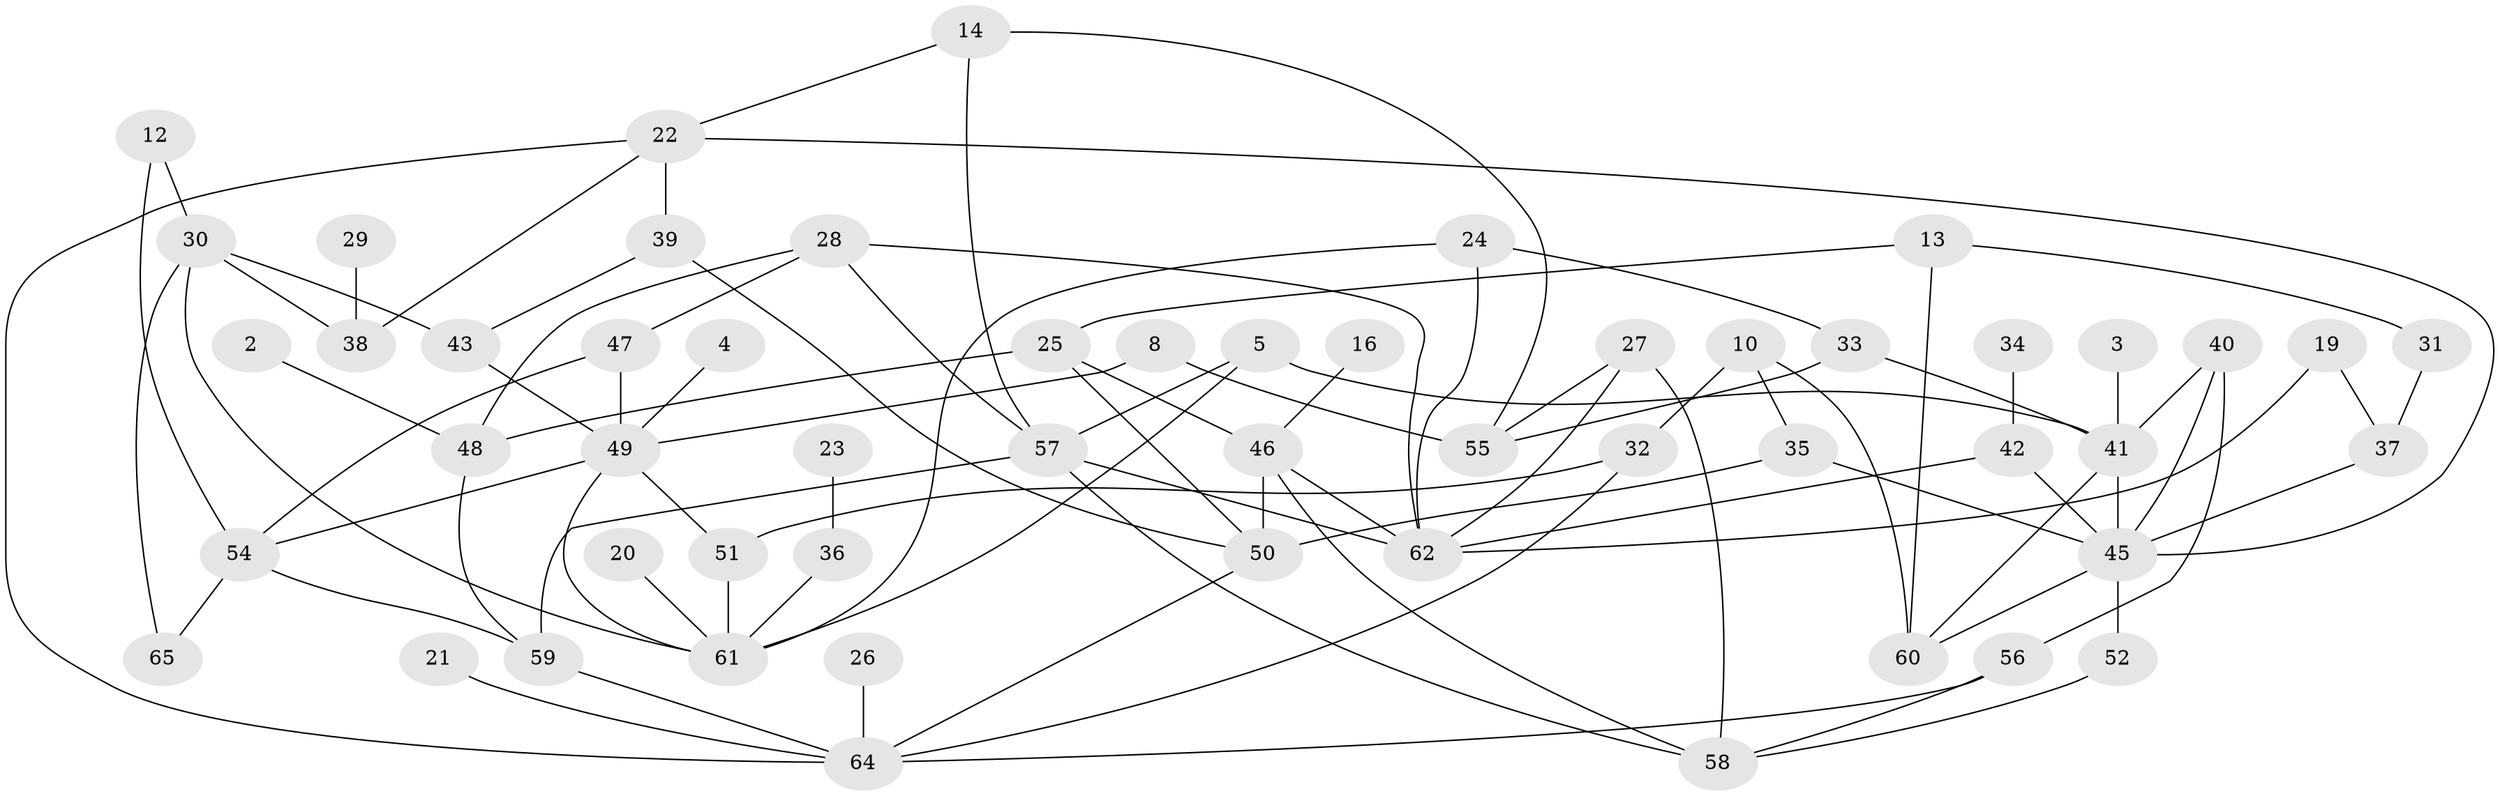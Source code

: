 // original degree distribution, {3: 0.183206106870229, 0: 0.0916030534351145, 6: 0.015267175572519083, 1: 0.17557251908396945, 2: 0.3053435114503817, 4: 0.16030534351145037, 5: 0.06870229007633588}
// Generated by graph-tools (version 1.1) at 2025/49/03/09/25 03:49:05]
// undirected, 54 vertices, 90 edges
graph export_dot {
graph [start="1"]
  node [color=gray90,style=filled];
  2;
  3;
  4;
  5;
  8;
  10;
  12;
  13;
  14;
  16;
  19;
  20;
  21;
  22;
  23;
  24;
  25;
  26;
  27;
  28;
  29;
  30;
  31;
  32;
  33;
  34;
  35;
  36;
  37;
  38;
  39;
  40;
  41;
  42;
  43;
  45;
  46;
  47;
  48;
  49;
  50;
  51;
  52;
  54;
  55;
  56;
  57;
  58;
  59;
  60;
  61;
  62;
  64;
  65;
  2 -- 48 [weight=1.0];
  3 -- 41 [weight=1.0];
  4 -- 49 [weight=1.0];
  5 -- 41 [weight=1.0];
  5 -- 57 [weight=1.0];
  5 -- 61 [weight=1.0];
  8 -- 49 [weight=1.0];
  8 -- 55 [weight=1.0];
  10 -- 32 [weight=1.0];
  10 -- 35 [weight=1.0];
  10 -- 60 [weight=1.0];
  12 -- 30 [weight=1.0];
  12 -- 54 [weight=1.0];
  13 -- 25 [weight=1.0];
  13 -- 31 [weight=1.0];
  13 -- 60 [weight=1.0];
  14 -- 22 [weight=1.0];
  14 -- 55 [weight=1.0];
  14 -- 57 [weight=1.0];
  16 -- 46 [weight=1.0];
  19 -- 37 [weight=1.0];
  19 -- 62 [weight=1.0];
  20 -- 61 [weight=1.0];
  21 -- 64 [weight=1.0];
  22 -- 38 [weight=1.0];
  22 -- 39 [weight=1.0];
  22 -- 45 [weight=1.0];
  22 -- 64 [weight=1.0];
  23 -- 36 [weight=1.0];
  24 -- 33 [weight=1.0];
  24 -- 61 [weight=1.0];
  24 -- 62 [weight=1.0];
  25 -- 46 [weight=1.0];
  25 -- 48 [weight=1.0];
  25 -- 50 [weight=1.0];
  26 -- 64 [weight=1.0];
  27 -- 55 [weight=1.0];
  27 -- 58 [weight=1.0];
  27 -- 62 [weight=1.0];
  28 -- 47 [weight=1.0];
  28 -- 48 [weight=1.0];
  28 -- 57 [weight=1.0];
  28 -- 62 [weight=1.0];
  29 -- 38 [weight=1.0];
  30 -- 38 [weight=1.0];
  30 -- 43 [weight=1.0];
  30 -- 61 [weight=1.0];
  30 -- 65 [weight=1.0];
  31 -- 37 [weight=1.0];
  32 -- 51 [weight=1.0];
  32 -- 64 [weight=1.0];
  33 -- 41 [weight=1.0];
  33 -- 55 [weight=1.0];
  34 -- 42 [weight=1.0];
  35 -- 45 [weight=1.0];
  35 -- 50 [weight=1.0];
  36 -- 61 [weight=1.0];
  37 -- 45 [weight=1.0];
  39 -- 43 [weight=1.0];
  39 -- 50 [weight=1.0];
  40 -- 41 [weight=1.0];
  40 -- 45 [weight=1.0];
  40 -- 56 [weight=1.0];
  41 -- 45 [weight=1.0];
  41 -- 60 [weight=1.0];
  42 -- 45 [weight=1.0];
  42 -- 62 [weight=1.0];
  43 -- 49 [weight=1.0];
  45 -- 52 [weight=1.0];
  45 -- 60 [weight=1.0];
  46 -- 50 [weight=1.0];
  46 -- 58 [weight=1.0];
  46 -- 62 [weight=1.0];
  47 -- 49 [weight=1.0];
  47 -- 54 [weight=1.0];
  48 -- 59 [weight=1.0];
  49 -- 51 [weight=1.0];
  49 -- 54 [weight=1.0];
  49 -- 61 [weight=1.0];
  50 -- 64 [weight=1.0];
  51 -- 61 [weight=1.0];
  52 -- 58 [weight=1.0];
  54 -- 59 [weight=1.0];
  54 -- 65 [weight=1.0];
  56 -- 58 [weight=1.0];
  56 -- 64 [weight=1.0];
  57 -- 58 [weight=1.0];
  57 -- 59 [weight=1.0];
  57 -- 62 [weight=1.0];
  59 -- 64 [weight=1.0];
}
